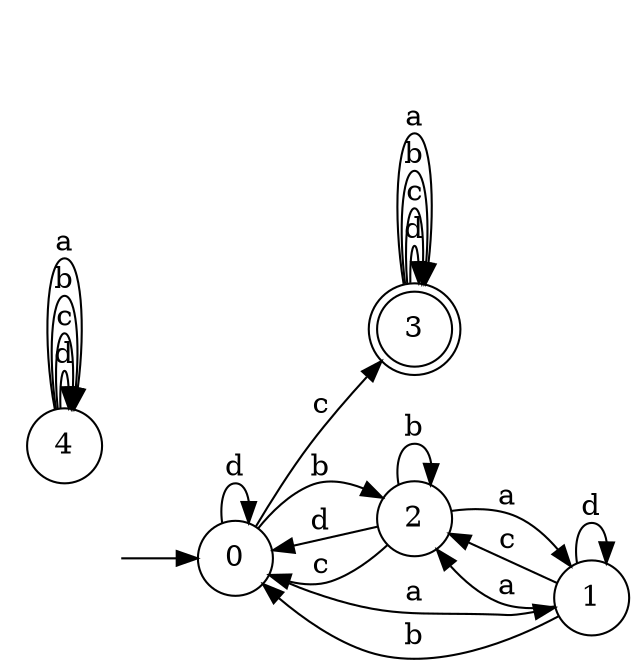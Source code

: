 digraph {
  rankdir=LR;
  0 [label="0", shape = circle];
  0 -> 0 [label="d"];
  0 -> 3 [label="c"];
  0 -> 2 [label="b"];
  0 -> 1 [label="a"];
  1 [label="1", shape = circle];
  1 -> 1 [label="d"];
  1 -> 2 [label="c"];
  1 -> 0 [label="b"];
  1 -> 2 [label="a"];
  2 [label="2", shape = circle];
  2 -> 0 [label="d"];
  2 -> 0 [label="c"];
  2 -> 2 [label="b"];
  2 -> 1 [label="a"];
  3 [label="3", shape = doublecircle];
  3 -> 3 [label="d"];
  3 -> 3 [label="c"];
  3 -> 3 [label="b"];
  3 -> 3 [label="a"];
  4 [label="4", shape = circle];
  4 -> 4 [label="d"];
  4 -> 4 [label="c"];
  4 -> 4 [label="b"];
  4 -> 4 [label="a"];
  5 [label="", shape = plaintext];
  5 -> 0 [label=""];
}
